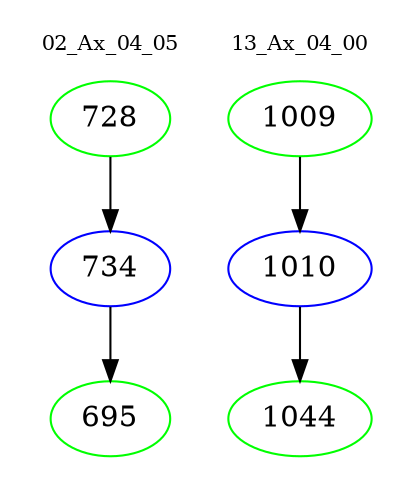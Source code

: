 digraph{
subgraph cluster_0 {
color = white
label = "02_Ax_04_05";
fontsize=10;
T0_728 [label="728", color="green"]
T0_728 -> T0_734 [color="black"]
T0_734 [label="734", color="blue"]
T0_734 -> T0_695 [color="black"]
T0_695 [label="695", color="green"]
}
subgraph cluster_1 {
color = white
label = "13_Ax_04_00";
fontsize=10;
T1_1009 [label="1009", color="green"]
T1_1009 -> T1_1010 [color="black"]
T1_1010 [label="1010", color="blue"]
T1_1010 -> T1_1044 [color="black"]
T1_1044 [label="1044", color="green"]
}
}
